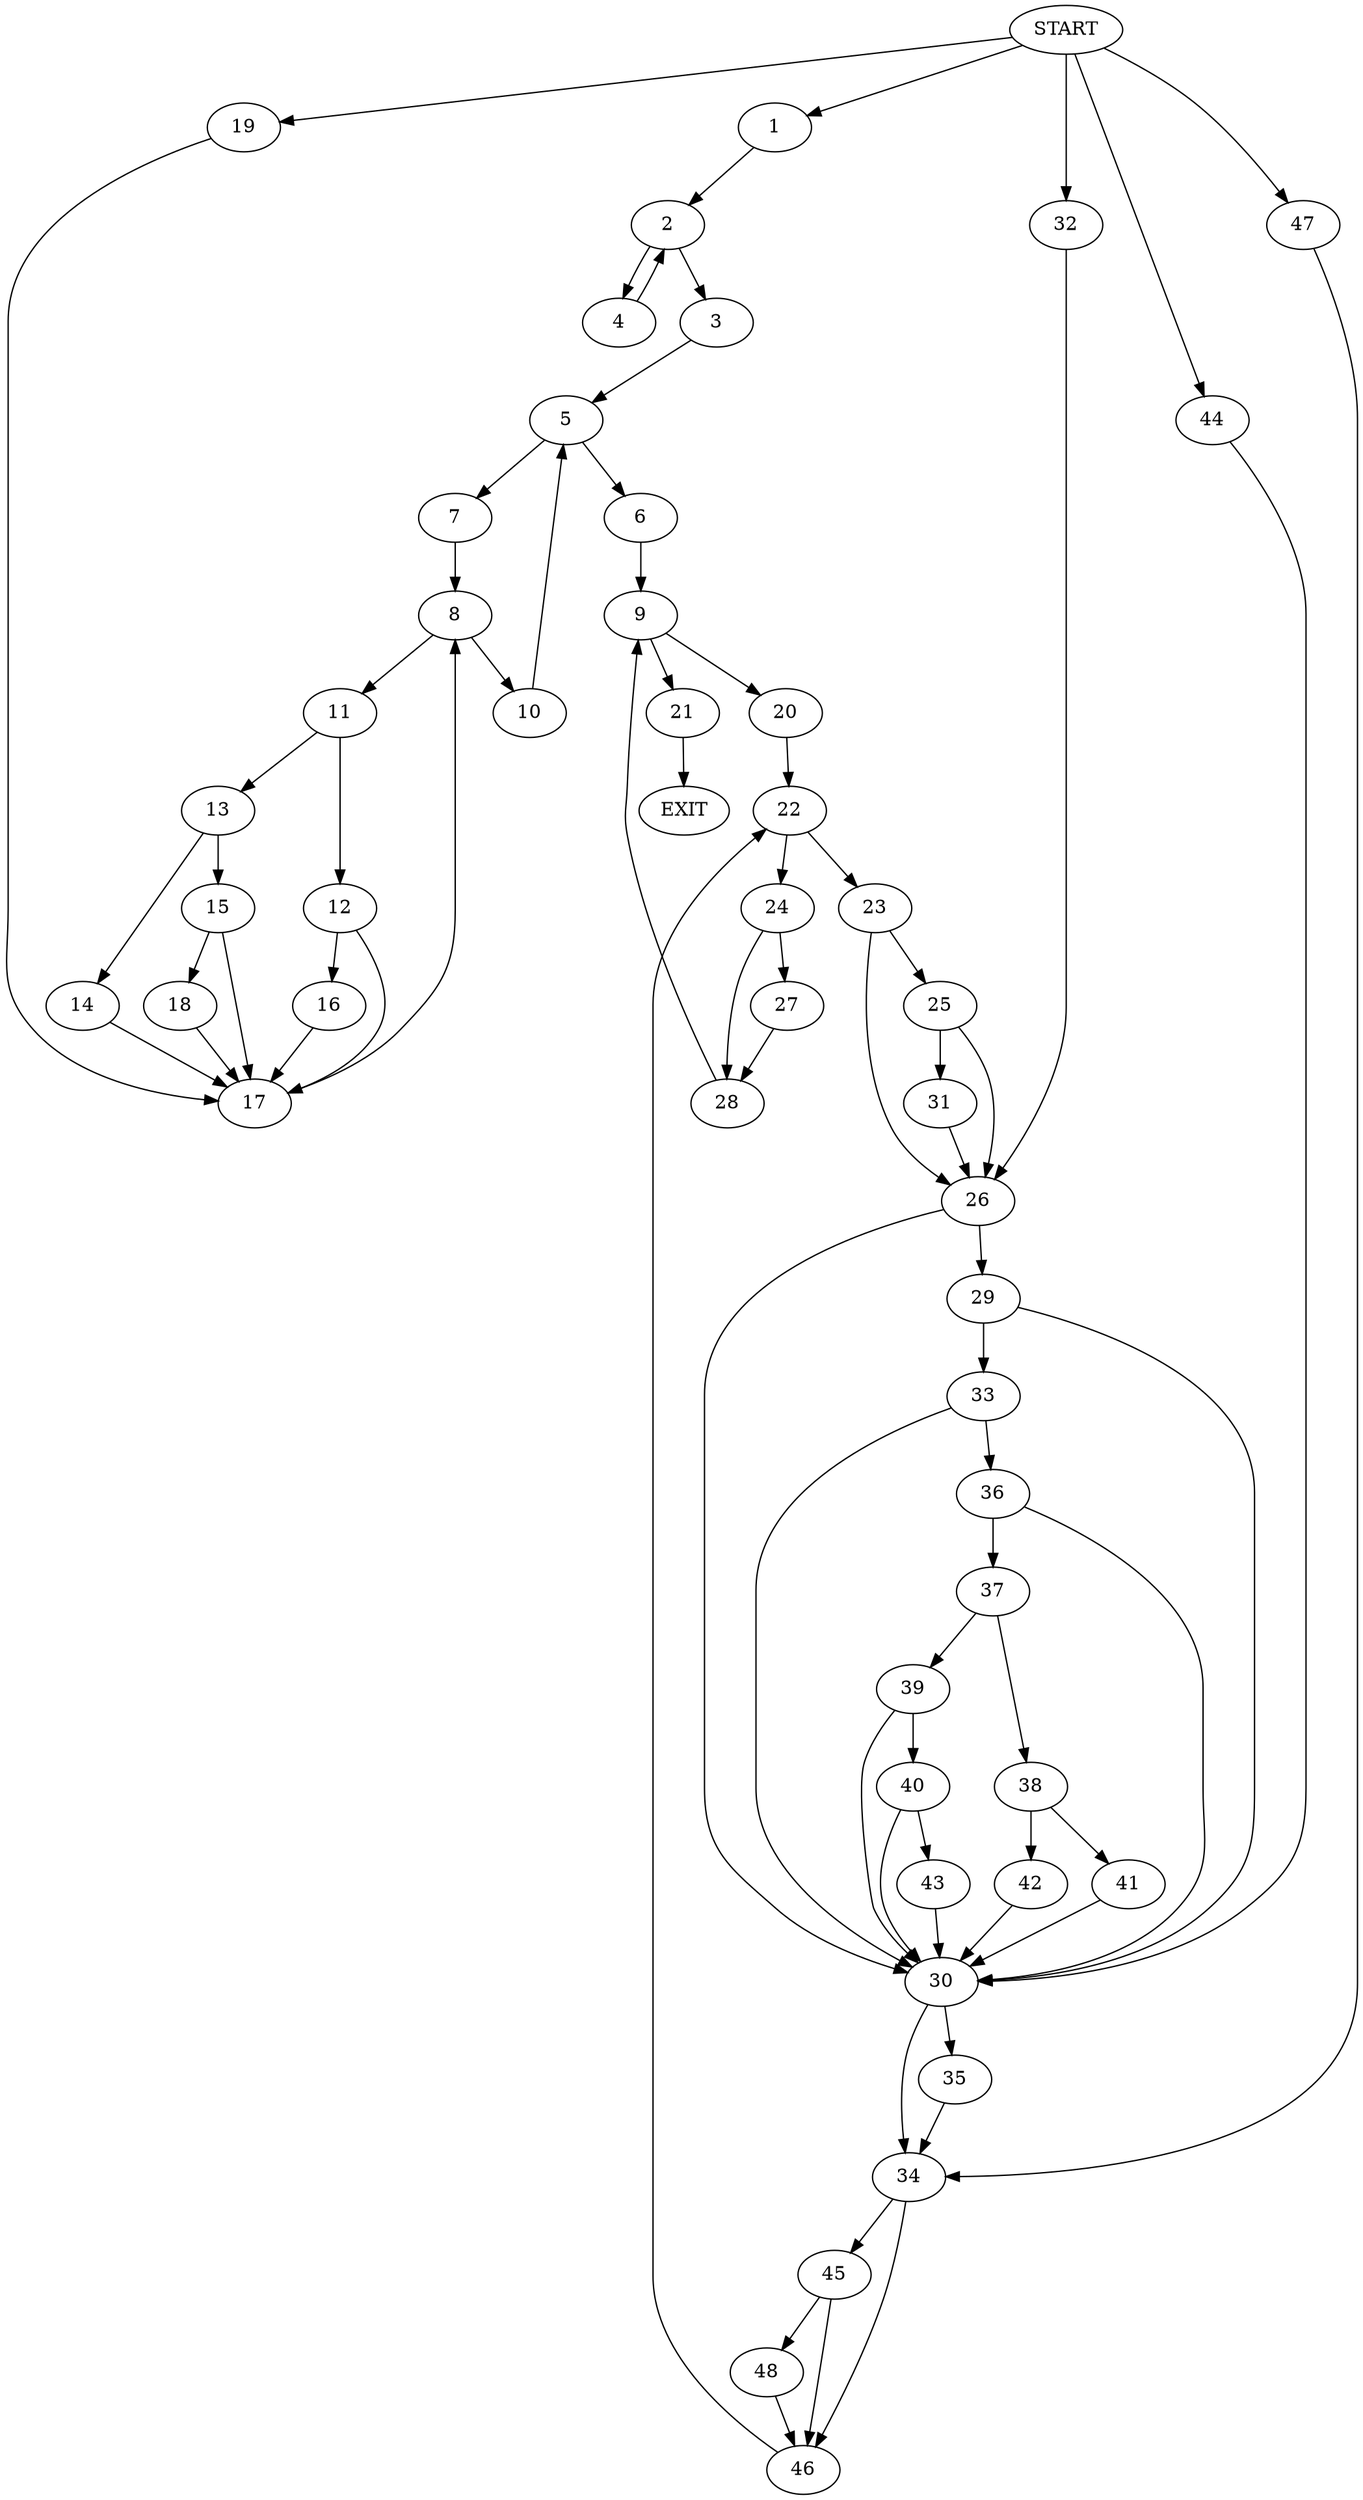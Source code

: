 digraph {
0 [label="START"]
49 [label="EXIT"]
0 -> 1
1 -> 2
2 -> 3
2 -> 4
4 -> 2
3 -> 5
5 -> 6
5 -> 7
7 -> 8
6 -> 9
8 -> 10
8 -> 11
10 -> 5
11 -> 12
11 -> 13
13 -> 14
13 -> 15
12 -> 16
12 -> 17
16 -> 17
17 -> 8
14 -> 17
15 -> 17
15 -> 18
18 -> 17
0 -> 19
19 -> 17
9 -> 20
9 -> 21
20 -> 22
21 -> 49
22 -> 23
22 -> 24
23 -> 25
23 -> 26
24 -> 27
24 -> 28
26 -> 29
26 -> 30
25 -> 26
25 -> 31
31 -> 26
0 -> 32
32 -> 26
29 -> 33
29 -> 30
30 -> 34
30 -> 35
33 -> 36
33 -> 30
36 -> 37
36 -> 30
37 -> 38
37 -> 39
39 -> 30
39 -> 40
38 -> 41
38 -> 42
40 -> 43
40 -> 30
43 -> 30
42 -> 30
41 -> 30
0 -> 44
44 -> 30
35 -> 34
34 -> 45
34 -> 46
0 -> 47
47 -> 34
46 -> 22
45 -> 46
45 -> 48
48 -> 46
27 -> 28
28 -> 9
}
